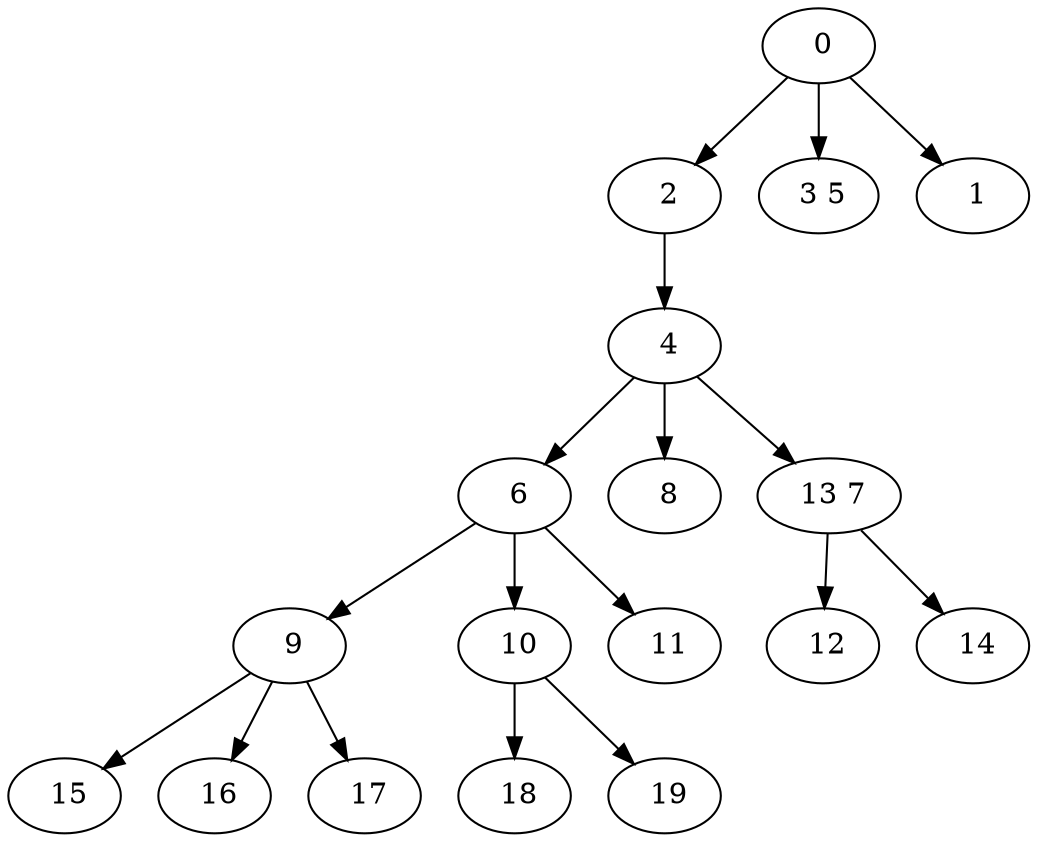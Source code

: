 digraph mytree {
" 0" -> " 2";
" 0" -> " 3 5";
" 0" -> " 1";
" 2" -> " 4";
" 3 5";
" 4" -> " 6";
" 4" -> " 8";
" 4" -> " 13 7";
" 6" -> " 9";
" 6" -> " 10";
" 6" -> " 11";
" 8";
" 13 7" -> " 12";
" 13 7" -> " 14";
" 9" -> " 15";
" 9" -> " 16";
" 9" -> " 17";
" 10" -> " 18";
" 10" -> " 19";
" 11";
" 15";
" 16";
" 17";
" 18";
" 19";
" 12";
" 14";
" 1";
}
